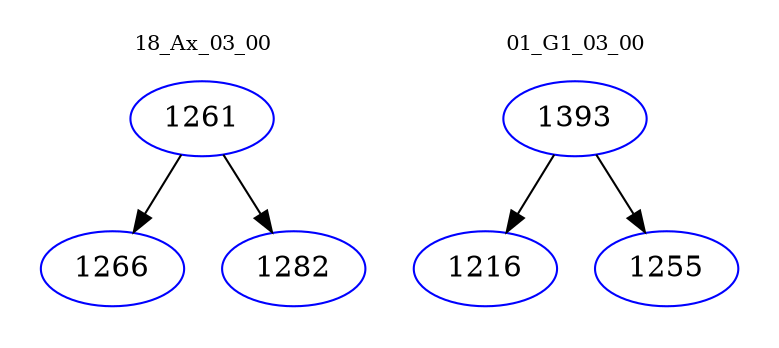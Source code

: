 digraph{
subgraph cluster_0 {
color = white
label = "18_Ax_03_00";
fontsize=10;
T0_1261 [label="1261", color="blue"]
T0_1261 -> T0_1266 [color="black"]
T0_1266 [label="1266", color="blue"]
T0_1261 -> T0_1282 [color="black"]
T0_1282 [label="1282", color="blue"]
}
subgraph cluster_1 {
color = white
label = "01_G1_03_00";
fontsize=10;
T1_1393 [label="1393", color="blue"]
T1_1393 -> T1_1216 [color="black"]
T1_1216 [label="1216", color="blue"]
T1_1393 -> T1_1255 [color="black"]
T1_1255 [label="1255", color="blue"]
}
}
